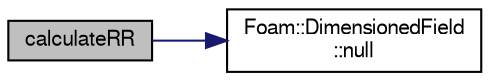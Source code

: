 digraph "calculateRR"
{
  bgcolor="transparent";
  edge [fontname="FreeSans",fontsize="10",labelfontname="FreeSans",labelfontsize="10"];
  node [fontname="FreeSans",fontsize="10",shape=record];
  rankdir="LR";
  Node81 [label="calculateRR",height=0.2,width=0.4,color="black", fillcolor="grey75", style="filled", fontcolor="black"];
  Node81 -> Node82 [color="midnightblue",fontsize="10",style="solid",fontname="FreeSans"];
  Node82 [label="Foam::DimensionedField\l::null",height=0.2,width=0.4,color="black",URL="$a26390.html#a4b01b2efd4df9ed05a0d277fbc02b78a",tooltip="Return a null DimensionedField. "];
}
